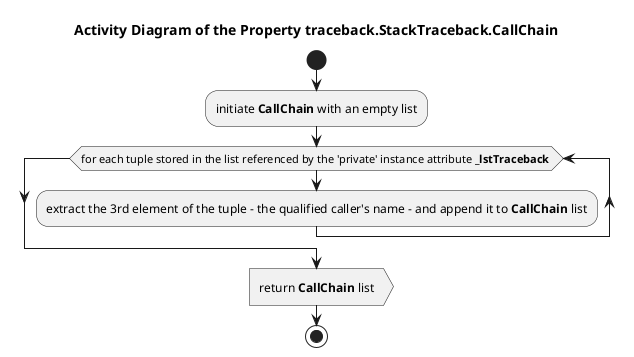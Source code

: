 @startuml traceback_stacktraceback_callchain

title Activity Diagram of the Property traceback.StackTraceback.CallChain

start

:initiate <b>CallChain</b> with an empty list;

while (for each tuple stored in the list referenced by the 'private' instance attribute <b>_lstTraceback</b> )
    :extract the 3rd element of the tuple - the qualified caller's name - and append it to <b>CallChain</b> list;
end while

:return <b>CallChain</b> list>

stop

@enduml